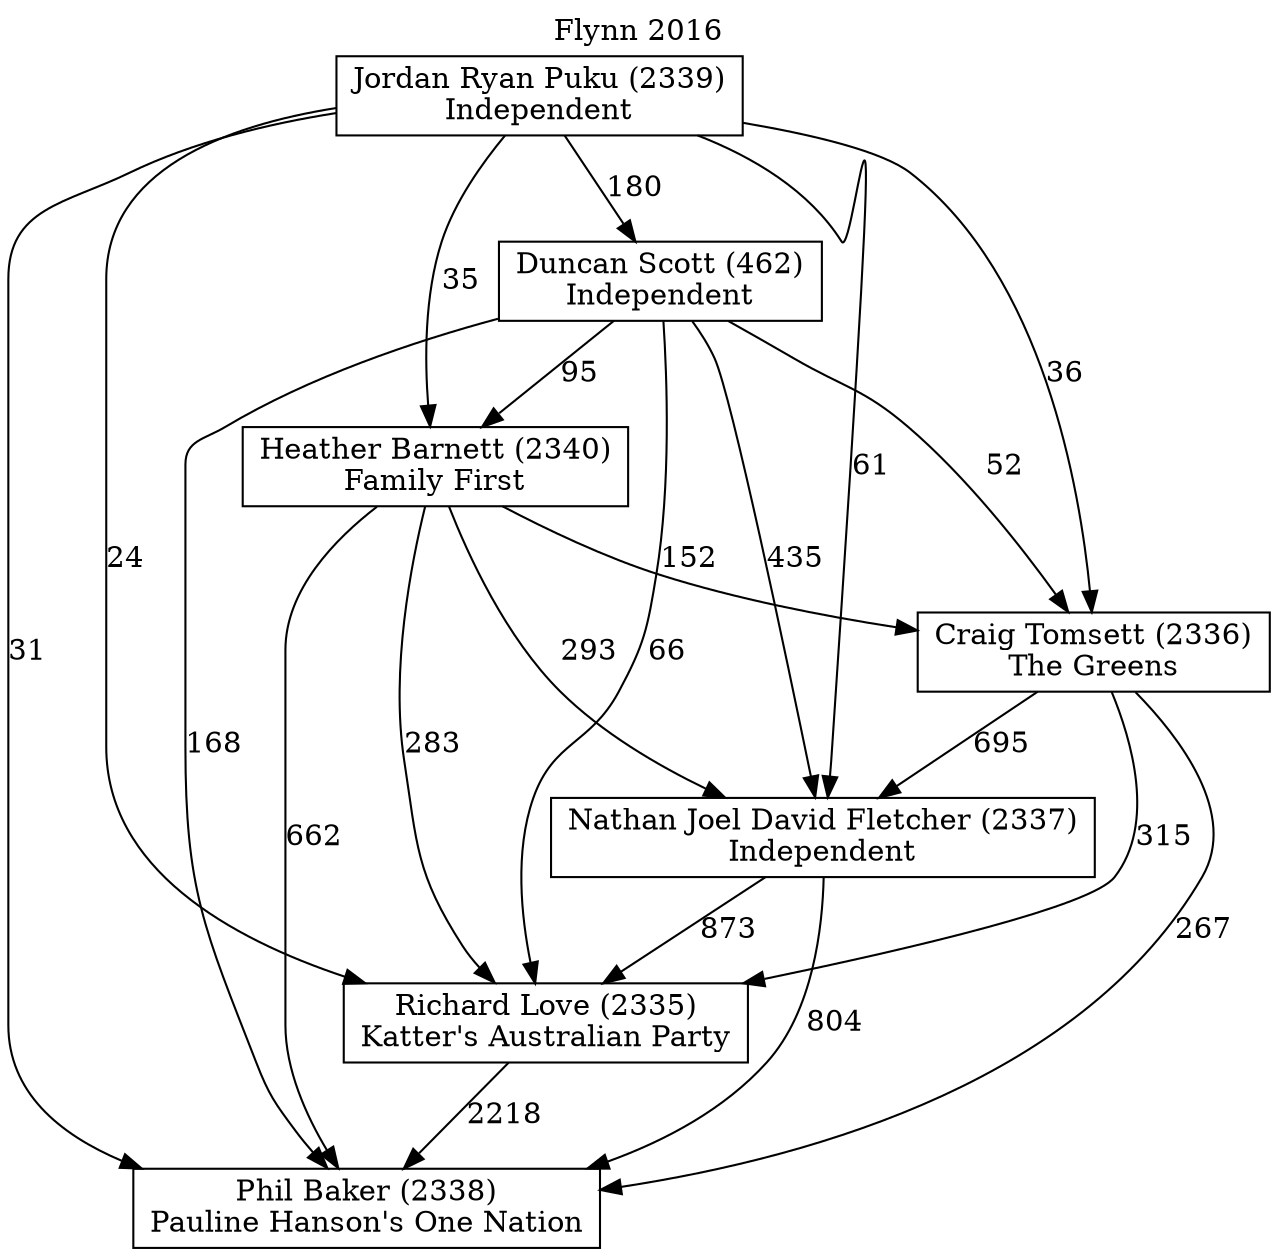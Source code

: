 // House preference flow
digraph "Phil Baker (2338)_Flynn_2016" {
	graph [label="Flynn 2016" labelloc=t mclimit=10]
	node [shape=box]
	"Phil Baker (2338)" [label="Phil Baker (2338)
Pauline Hanson's One Nation"]
	"Richard Love (2335)" [label="Richard Love (2335)
Katter's Australian Party"]
	"Nathan Joel David Fletcher (2337)" [label="Nathan Joel David Fletcher (2337)
Independent"]
	"Craig Tomsett (2336)" [label="Craig Tomsett (2336)
The Greens"]
	"Heather Barnett (2340)" [label="Heather Barnett (2340)
Family First"]
	"Duncan Scott (462)" [label="Duncan Scott (462)
Independent"]
	"Jordan Ryan Puku (2339)" [label="Jordan Ryan Puku (2339)
Independent"]
	"Richard Love (2335)" -> "Phil Baker (2338)" [label=2218]
	"Nathan Joel David Fletcher (2337)" -> "Richard Love (2335)" [label=873]
	"Craig Tomsett (2336)" -> "Nathan Joel David Fletcher (2337)" [label=695]
	"Heather Barnett (2340)" -> "Craig Tomsett (2336)" [label=152]
	"Duncan Scott (462)" -> "Heather Barnett (2340)" [label=95]
	"Jordan Ryan Puku (2339)" -> "Duncan Scott (462)" [label=180]
	"Nathan Joel David Fletcher (2337)" -> "Phil Baker (2338)" [label=804]
	"Craig Tomsett (2336)" -> "Phil Baker (2338)" [label=267]
	"Heather Barnett (2340)" -> "Phil Baker (2338)" [label=662]
	"Duncan Scott (462)" -> "Phil Baker (2338)" [label=168]
	"Jordan Ryan Puku (2339)" -> "Phil Baker (2338)" [label=31]
	"Jordan Ryan Puku (2339)" -> "Heather Barnett (2340)" [label=35]
	"Duncan Scott (462)" -> "Craig Tomsett (2336)" [label=52]
	"Jordan Ryan Puku (2339)" -> "Craig Tomsett (2336)" [label=36]
	"Heather Barnett (2340)" -> "Nathan Joel David Fletcher (2337)" [label=293]
	"Duncan Scott (462)" -> "Nathan Joel David Fletcher (2337)" [label=435]
	"Jordan Ryan Puku (2339)" -> "Nathan Joel David Fletcher (2337)" [label=61]
	"Craig Tomsett (2336)" -> "Richard Love (2335)" [label=315]
	"Heather Barnett (2340)" -> "Richard Love (2335)" [label=283]
	"Duncan Scott (462)" -> "Richard Love (2335)" [label=66]
	"Jordan Ryan Puku (2339)" -> "Richard Love (2335)" [label=24]
}
